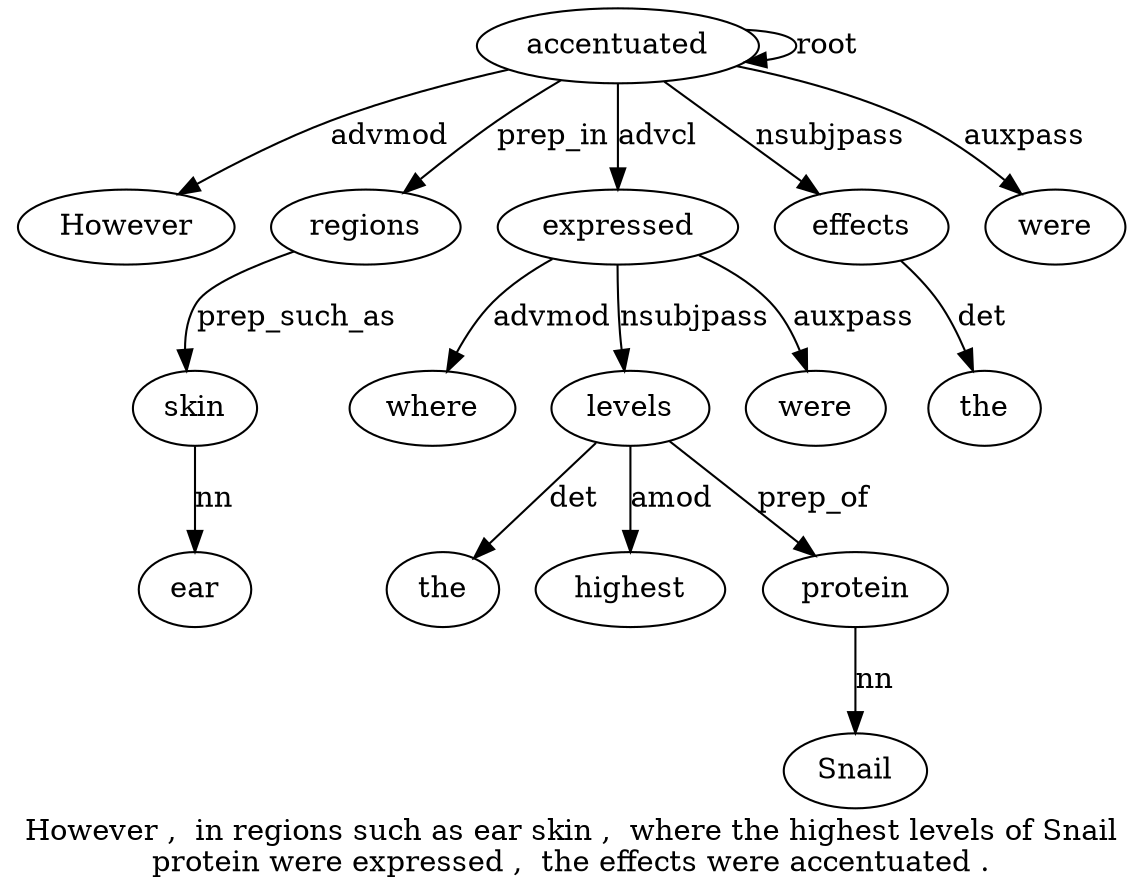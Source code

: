 digraph "However ,  in regions such as ear skin ,  where the highest levels of Snail protein were expressed ,  the effects were accentuated ." {
label="However ,  in regions such as ear skin ,  where the highest levels of Snail
protein were expressed ,  the effects were accentuated .";
accentuated23 [style=filled, fillcolor=white, label=accentuated];
However1 [style=filled, fillcolor=white, label=However];
accentuated23 -> However1  [label=advmod];
regions4 [style=filled, fillcolor=white, label=regions];
accentuated23 -> regions4  [label=prep_in];
skin8 [style=filled, fillcolor=white, label=skin];
ear7 [style=filled, fillcolor=white, label=ear];
skin8 -> ear7  [label=nn];
regions4 -> skin8  [label=prep_such_as];
expressed18 [style=filled, fillcolor=white, label=expressed];
where10 [style=filled, fillcolor=white, label=where];
expressed18 -> where10  [label=advmod];
levels13 [style=filled, fillcolor=white, label=levels];
the11 [style=filled, fillcolor=white, label=the];
levels13 -> the11  [label=det];
highest12 [style=filled, fillcolor=white, label=highest];
levels13 -> highest12  [label=amod];
expressed18 -> levels13  [label=nsubjpass];
protein16 [style=filled, fillcolor=white, label=protein];
Snail15 [style=filled, fillcolor=white, label=Snail];
protein16 -> Snail15  [label=nn];
levels13 -> protein16  [label=prep_of];
were17 [style=filled, fillcolor=white, label=were];
expressed18 -> were17  [label=auxpass];
accentuated23 -> expressed18  [label=advcl];
effects21 [style=filled, fillcolor=white, label=effects];
the20 [style=filled, fillcolor=white, label=the];
effects21 -> the20  [label=det];
accentuated23 -> effects21  [label=nsubjpass];
were22 [style=filled, fillcolor=white, label=were];
accentuated23 -> were22  [label=auxpass];
accentuated23 -> accentuated23  [label=root];
}
